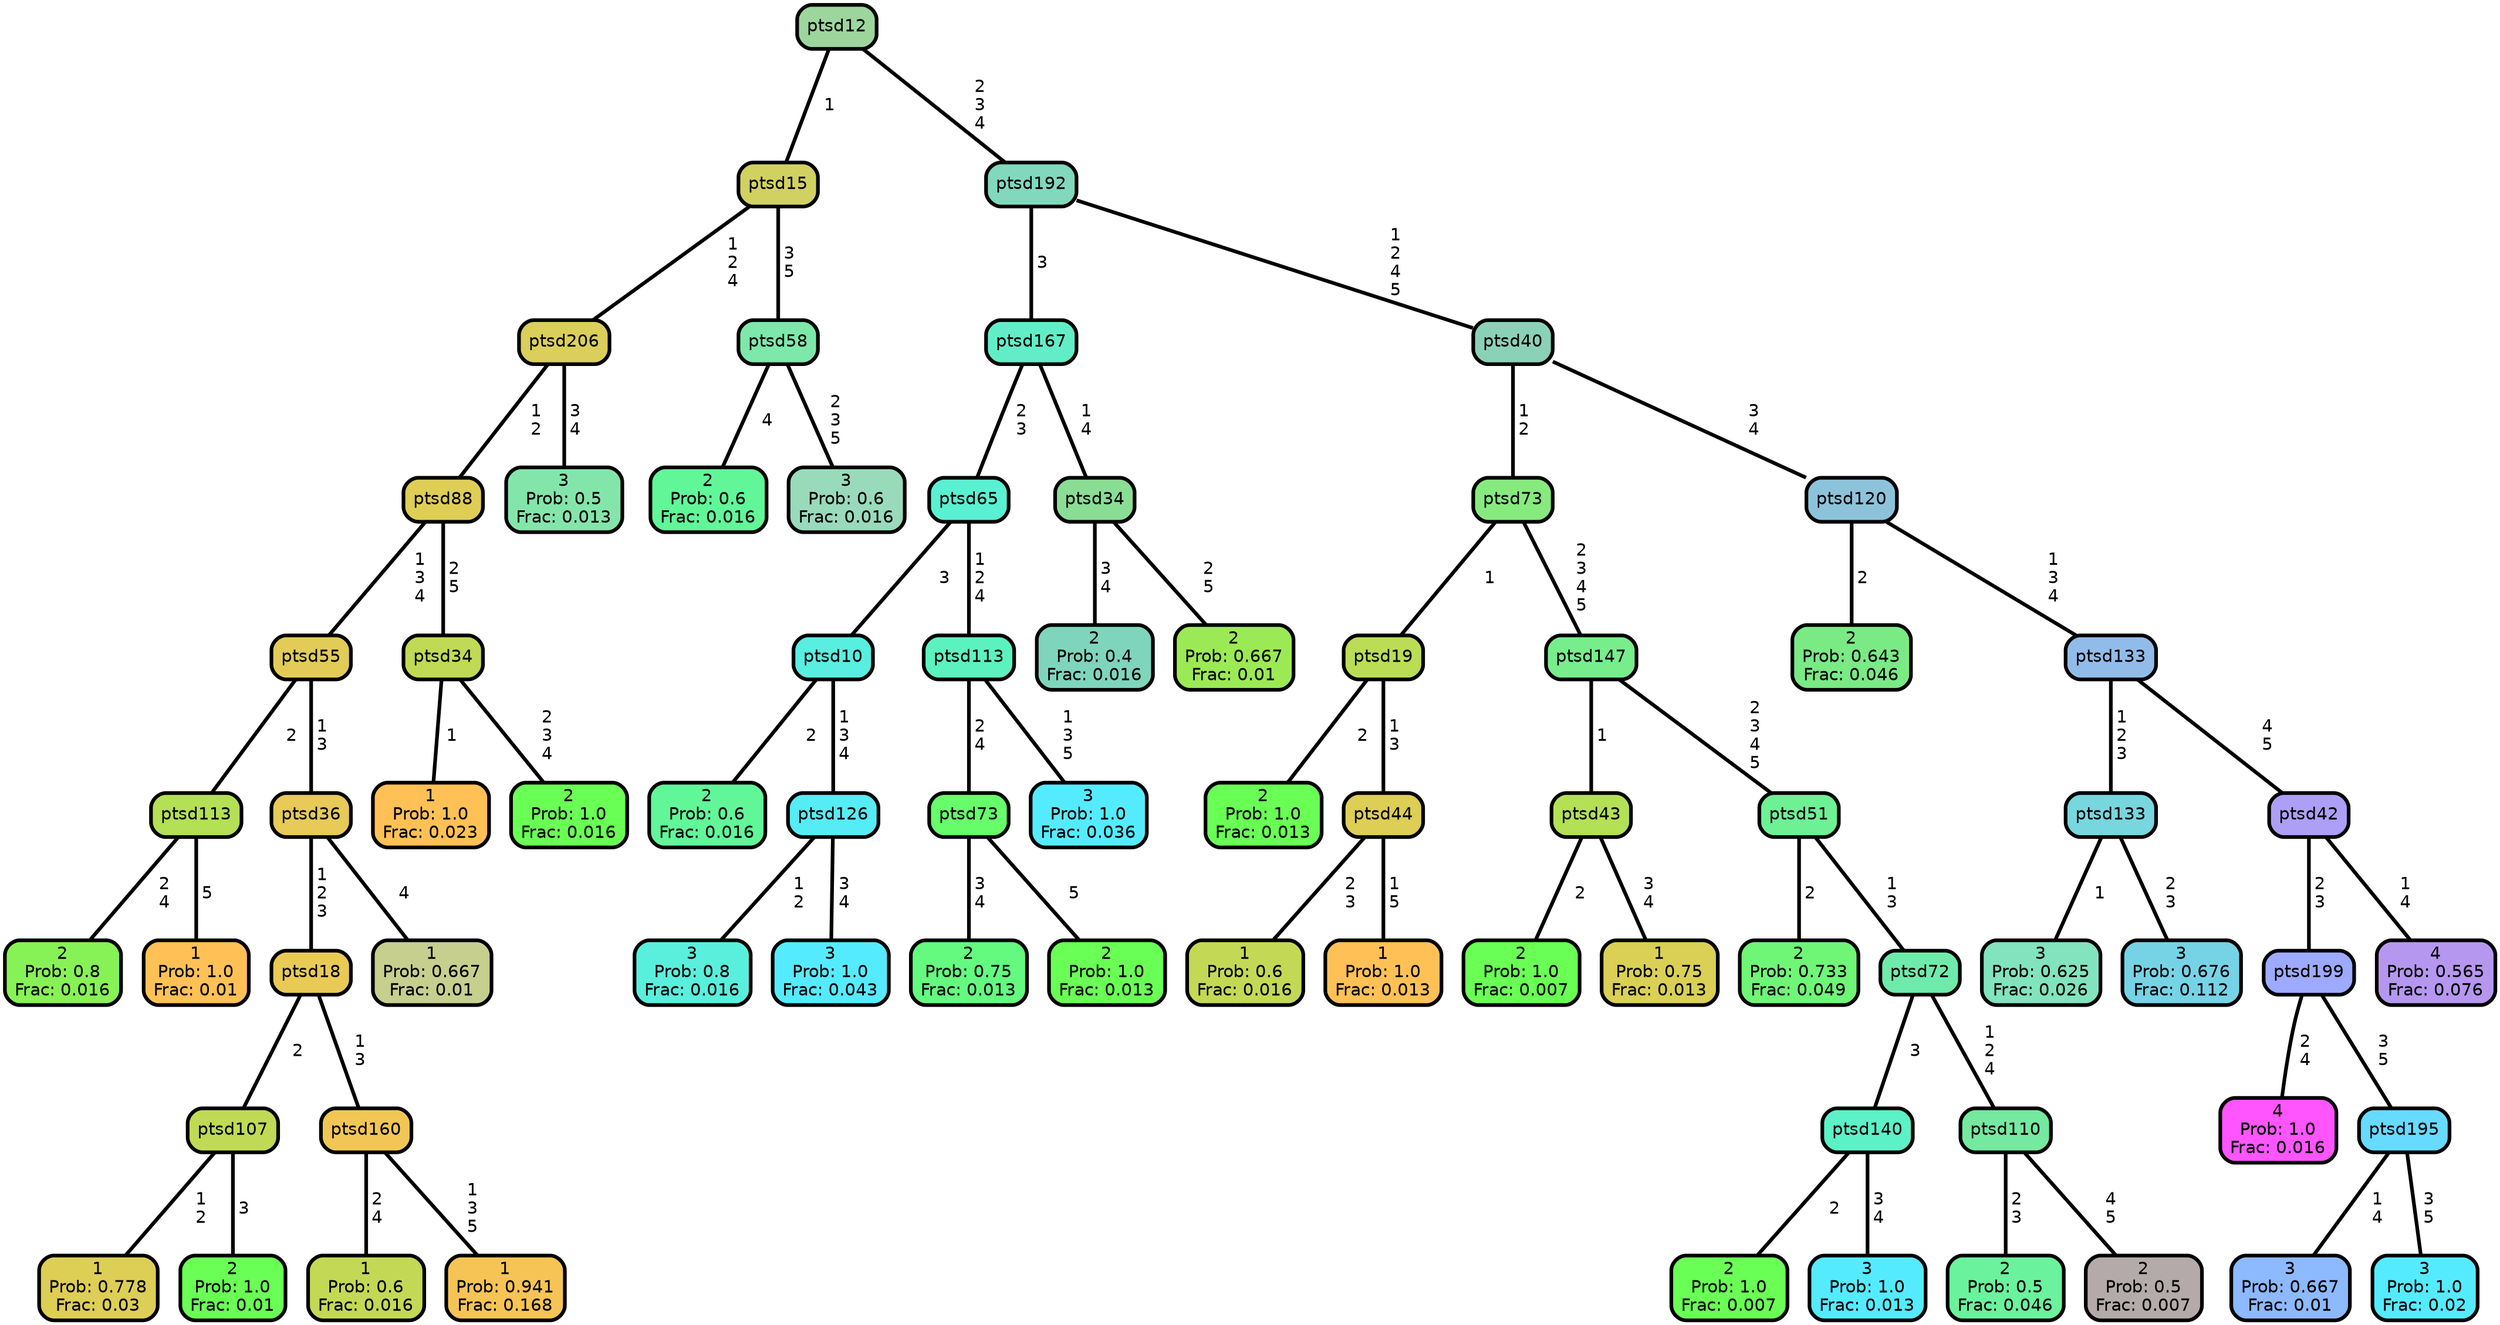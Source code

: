 graph Tree {
node [shape=box, style="filled, rounded",color="black",penwidth="3",fontcolor="black",                 fontname=helvetica] ;
graph [ranksep="0 equally", splines=straight,                 bgcolor=transparent, dpi=200] ;
edge [fontname=helvetica, color=black] ;
0 [label="2
Prob: 0.8
Frac: 0.016", fillcolor="#87f255"] ;
1 [label="ptsd113", fillcolor="#b4e055"] ;
2 [label="1
Prob: 1.0
Frac: 0.01", fillcolor="#ffc155"] ;
3 [label="ptsd55", fillcolor="#e2cc57"] ;
4 [label="1
Prob: 0.778
Frac: 0.03", fillcolor="#ddce55"] ;
5 [label="ptsd107", fillcolor="#c0da55"] ;
6 [label="2
Prob: 1.0
Frac: 0.01", fillcolor="#6aff55"] ;
7 [label="ptsd18", fillcolor="#e9ca55"] ;
8 [label="1
Prob: 0.6
Frac: 0.016", fillcolor="#c3d955"] ;
9 [label="ptsd160", fillcolor="#f1c655"] ;
10 [label="1
Prob: 0.941
Frac: 0.168", fillcolor="#f6c455"] ;
11 [label="ptsd36", fillcolor="#e7ca57"] ;
12 [label="1
Prob: 0.667
Frac: 0.01", fillcolor="#c6cf8d"] ;
13 [label="ptsd88", fillcolor="#dece56"] ;
14 [label="1
Prob: 1.0
Frac: 0.023", fillcolor="#ffc155"] ;
15 [label="ptsd34", fillcolor="#c0da55"] ;
16 [label="2
Prob: 1.0
Frac: 0.016", fillcolor="#6aff55"] ;
17 [label="ptsd206", fillcolor="#dacf5a"] ;
18 [label="3
Prob: 0.5
Frac: 0.013", fillcolor="#84e5aa"] ;
19 [label="ptsd15", fillcolor="#d1d161"] ;
20 [label="2
Prob: 0.6
Frac: 0.016", fillcolor="#61f799"] ;
21 [label="ptsd58", fillcolor="#7de8aa"] ;
22 [label="3
Prob: 0.6
Frac: 0.016", fillcolor="#99dabb"] ;
23 [label="ptsd12", fillcolor="#9cd69d"] ;
24 [label="2
Prob: 0.6
Frac: 0.016", fillcolor="#61f799"] ;
25 [label="ptsd10", fillcolor="#58eee1"] ;
26 [label="3
Prob: 0.8
Frac: 0.016", fillcolor="#59efdd"] ;
27 [label="ptsd126", fillcolor="#56ecf5"] ;
28 [label="3
Prob: 1.0
Frac: 0.043", fillcolor="#55ebff"] ;
29 [label="ptsd65", fillcolor="#5af0d2"] ;
30 [label="2
Prob: 0.75
Frac: 0.013", fillcolor="#64fa7f"] ;
31 [label="ptsd73", fillcolor="#67fc6a"] ;
32 [label="2
Prob: 1.0
Frac: 0.013", fillcolor="#6aff55"] ;
33 [label="ptsd113", fillcolor="#5cf2c0"] ;
34 [label="3
Prob: 1.0
Frac: 0.036", fillcolor="#55ebff"] ;
35 [label="ptsd167", fillcolor="#62edc8"] ;
36 [label="2
Prob: 0.4
Frac: 0.016", fillcolor="#7fd5bb"] ;
37 [label="ptsd34", fillcolor="#8add94"] ;
38 [label="2
Prob: 0.667
Frac: 0.01", fillcolor="#9bea55"] ;
39 [label="ptsd192", fillcolor="#81d8bc"] ;
40 [label="2
Prob: 1.0
Frac: 0.013", fillcolor="#6aff55"] ;
41 [label="ptsd19", fillcolor="#badd55"] ;
42 [label="1
Prob: 0.6
Frac: 0.016", fillcolor="#c3d955"] ;
43 [label="ptsd44", fillcolor="#ddce55"] ;
44 [label="1
Prob: 1.0
Frac: 0.013", fillcolor="#ffc155"] ;
45 [label="ptsd73", fillcolor="#87ea7f"] ;
46 [label="2
Prob: 1.0
Frac: 0.007", fillcolor="#6aff55"] ;
47 [label="ptsd43", fillcolor="#b4e055"] ;
48 [label="1
Prob: 0.75
Frac: 0.013", fillcolor="#d9d055"] ;
49 [label="ptsd147", fillcolor="#78ed8c"] ;
50 [label="2
Prob: 0.733
Frac: 0.049", fillcolor="#6ff677"] ;
51 [label="ptsd51", fillcolor="#6ef095"] ;
52 [label="2
Prob: 1.0
Frac: 0.007", fillcolor="#6aff55"] ;
53 [label="ptsd140", fillcolor="#5cf1c6"] ;
54 [label="3
Prob: 1.0
Frac: 0.013", fillcolor="#55ebff"] ;
55 [label="ptsd72", fillcolor="#6eebaa"] ;
56 [label="2
Prob: 0.5
Frac: 0.046", fillcolor="#6bf29d"] ;
57 [label="ptsd110", fillcolor="#74e99f"] ;
58 [label="2
Prob: 0.5
Frac: 0.007", fillcolor="#b4aaaa"] ;
59 [label="ptsd40", fillcolor="#8bd1b8"] ;
60 [label="2
Prob: 0.643
Frac: 0.046", fillcolor="#7aea85"] ;
61 [label="ptsd120", fillcolor="#8dc3da"] ;
62 [label="3
Prob: 0.625
Frac: 0.026", fillcolor="#82e3bf"] ;
63 [label="ptsd133", fillcolor="#78d6de"] ;
64 [label="3
Prob: 0.676
Frac: 0.112", fillcolor="#76d3e6"] ;
65 [label="ptsd133", fillcolor="#91bce9"] ;
66 [label="4
Prob: 1.0
Frac: 0.016", fillcolor="#ff55ff"] ;
67 [label="ptsd199", fillcolor="#9daaff"] ;
68 [label="3
Prob: 0.667
Frac: 0.01", fillcolor="#8db9ff"] ;
69 [label="ptsd195", fillcolor="#67daff"] ;
70 [label="3
Prob: 1.0
Frac: 0.02", fillcolor="#55ebff"] ;
71 [label="ptsd42", fillcolor="#ad9ff5"] ;
72 [label="4
Prob: 0.565
Frac: 0.076", fillcolor="#b697f0"] ;
1 -- 0 [label=" 2\n 4",penwidth=3] ;
1 -- 2 [label=" 5",penwidth=3] ;
3 -- 1 [label=" 2",penwidth=3] ;
3 -- 11 [label=" 1\n 3",penwidth=3] ;
5 -- 4 [label=" 1\n 2",penwidth=3] ;
5 -- 6 [label=" 3",penwidth=3] ;
7 -- 5 [label=" 2",penwidth=3] ;
7 -- 9 [label=" 1\n 3",penwidth=3] ;
9 -- 8 [label=" 2\n 4",penwidth=3] ;
9 -- 10 [label=" 1\n 3\n 5",penwidth=3] ;
11 -- 7 [label=" 1\n 2\n 3",penwidth=3] ;
11 -- 12 [label=" 4",penwidth=3] ;
13 -- 3 [label=" 1\n 3\n 4",penwidth=3] ;
13 -- 15 [label=" 2\n 5",penwidth=3] ;
15 -- 14 [label=" 1",penwidth=3] ;
15 -- 16 [label=" 2\n 3\n 4",penwidth=3] ;
17 -- 13 [label=" 1\n 2",penwidth=3] ;
17 -- 18 [label=" 3\n 4",penwidth=3] ;
19 -- 17 [label=" 1\n 2\n 4",penwidth=3] ;
19 -- 21 [label=" 3\n 5",penwidth=3] ;
21 -- 20 [label=" 4",penwidth=3] ;
21 -- 22 [label=" 2\n 3\n 5",penwidth=3] ;
23 -- 19 [label=" 1",penwidth=3] ;
23 -- 39 [label=" 2\n 3\n 4",penwidth=3] ;
25 -- 24 [label=" 2",penwidth=3] ;
25 -- 27 [label=" 1\n 3\n 4",penwidth=3] ;
27 -- 26 [label=" 1\n 2",penwidth=3] ;
27 -- 28 [label=" 3\n 4",penwidth=3] ;
29 -- 25 [label=" 3",penwidth=3] ;
29 -- 33 [label=" 1\n 2\n 4",penwidth=3] ;
31 -- 30 [label=" 3\n 4",penwidth=3] ;
31 -- 32 [label=" 5",penwidth=3] ;
33 -- 31 [label=" 2\n 4",penwidth=3] ;
33 -- 34 [label=" 1\n 3\n 5",penwidth=3] ;
35 -- 29 [label=" 2\n 3",penwidth=3] ;
35 -- 37 [label=" 1\n 4",penwidth=3] ;
37 -- 36 [label=" 3\n 4",penwidth=3] ;
37 -- 38 [label=" 2\n 5",penwidth=3] ;
39 -- 35 [label=" 3",penwidth=3] ;
39 -- 59 [label=" 1\n 2\n 4\n 5",penwidth=3] ;
41 -- 40 [label=" 2",penwidth=3] ;
41 -- 43 [label=" 1\n 3",penwidth=3] ;
43 -- 42 [label=" 2\n 3",penwidth=3] ;
43 -- 44 [label=" 1\n 5",penwidth=3] ;
45 -- 41 [label=" 1",penwidth=3] ;
45 -- 49 [label=" 2\n 3\n 4\n 5",penwidth=3] ;
47 -- 46 [label=" 2",penwidth=3] ;
47 -- 48 [label=" 3\n 4",penwidth=3] ;
49 -- 47 [label=" 1",penwidth=3] ;
49 -- 51 [label=" 2\n 3\n 4\n 5",penwidth=3] ;
51 -- 50 [label=" 2",penwidth=3] ;
51 -- 55 [label=" 1\n 3",penwidth=3] ;
53 -- 52 [label=" 2",penwidth=3] ;
53 -- 54 [label=" 3\n 4",penwidth=3] ;
55 -- 53 [label=" 3",penwidth=3] ;
55 -- 57 [label=" 1\n 2\n 4",penwidth=3] ;
57 -- 56 [label=" 2\n 3",penwidth=3] ;
57 -- 58 [label=" 4\n 5",penwidth=3] ;
59 -- 45 [label=" 1\n 2",penwidth=3] ;
59 -- 61 [label=" 3\n 4",penwidth=3] ;
61 -- 60 [label=" 2",penwidth=3] ;
61 -- 65 [label=" 1\n 3\n 4",penwidth=3] ;
63 -- 62 [label=" 1",penwidth=3] ;
63 -- 64 [label=" 2\n 3",penwidth=3] ;
65 -- 63 [label=" 1\n 2\n 3",penwidth=3] ;
65 -- 71 [label=" 4\n 5",penwidth=3] ;
67 -- 66 [label=" 2\n 4",penwidth=3] ;
67 -- 69 [label=" 3\n 5",penwidth=3] ;
69 -- 68 [label=" 1\n 4",penwidth=3] ;
69 -- 70 [label=" 3\n 5",penwidth=3] ;
71 -- 67 [label=" 2\n 3",penwidth=3] ;
71 -- 72 [label=" 1\n 4",penwidth=3] ;
{rank = same;}}